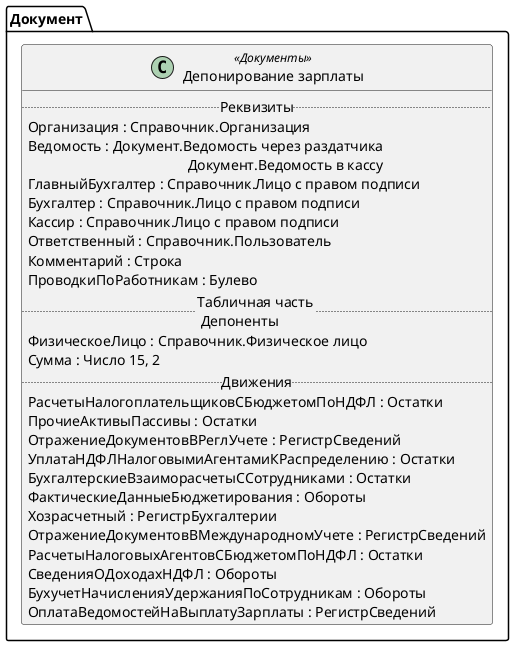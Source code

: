 ﻿@startuml ДепонированиеЗарплаты
'!include templates.wsd
'..\include templates.wsd
class Документ.ДепонированиеЗарплаты as "Депонирование зарплаты" <<Документы>>
{
..Реквизиты..
Организация : Справочник.Организация
Ведомость : Документ.Ведомость через раздатчика\rДокумент.Ведомость в кассу
ГлавныйБухгалтер : Справочник.Лицо с правом подписи
Бухгалтер : Справочник.Лицо с правом подписи
Кассир : Справочник.Лицо с правом подписи
Ответственный : Справочник.Пользователь
Комментарий : Строка
ПроводкиПоРаботникам : Булево
..Табличная часть \n Депоненты..
ФизическоеЛицо : Справочник.Физическое лицо
Сумма : Число 15, 2
..Движения..
РасчетыНалогоплательщиковСБюджетомПоНДФЛ : Остатки
ПрочиеАктивыПассивы : Остатки
ОтражениеДокументовВРеглУчете : РегистрСведений
УплатаНДФЛНалоговымиАгентамиКРаспределению : Остатки
БухгалтерскиеВзаиморасчетыССотрудниками : Остатки
ФактическиеДанныеБюджетирования : Обороты
Хозрасчетный : РегистрБухгалтерии
ОтражениеДокументовВМеждународномУчете : РегистрСведений
РасчетыНалоговыхАгентовСБюджетомПоНДФЛ : Остатки
СведенияОДоходахНДФЛ : Обороты
БухучетНачисленияУдержанияПоСотрудникам : Обороты
ОплатаВедомостейНаВыплатуЗарплаты : РегистрСведений
}
@enduml
